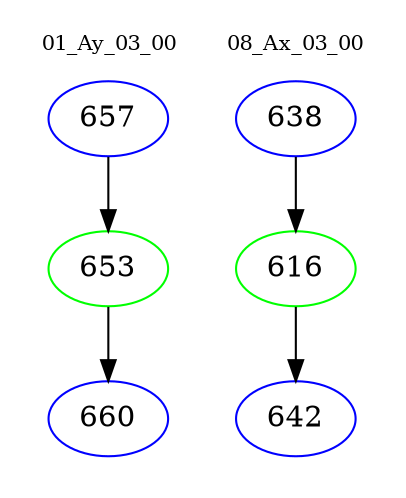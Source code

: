 digraph{
subgraph cluster_0 {
color = white
label = "01_Ay_03_00";
fontsize=10;
T0_657 [label="657", color="blue"]
T0_657 -> T0_653 [color="black"]
T0_653 [label="653", color="green"]
T0_653 -> T0_660 [color="black"]
T0_660 [label="660", color="blue"]
}
subgraph cluster_1 {
color = white
label = "08_Ax_03_00";
fontsize=10;
T1_638 [label="638", color="blue"]
T1_638 -> T1_616 [color="black"]
T1_616 [label="616", color="green"]
T1_616 -> T1_642 [color="black"]
T1_642 [label="642", color="blue"]
}
}
